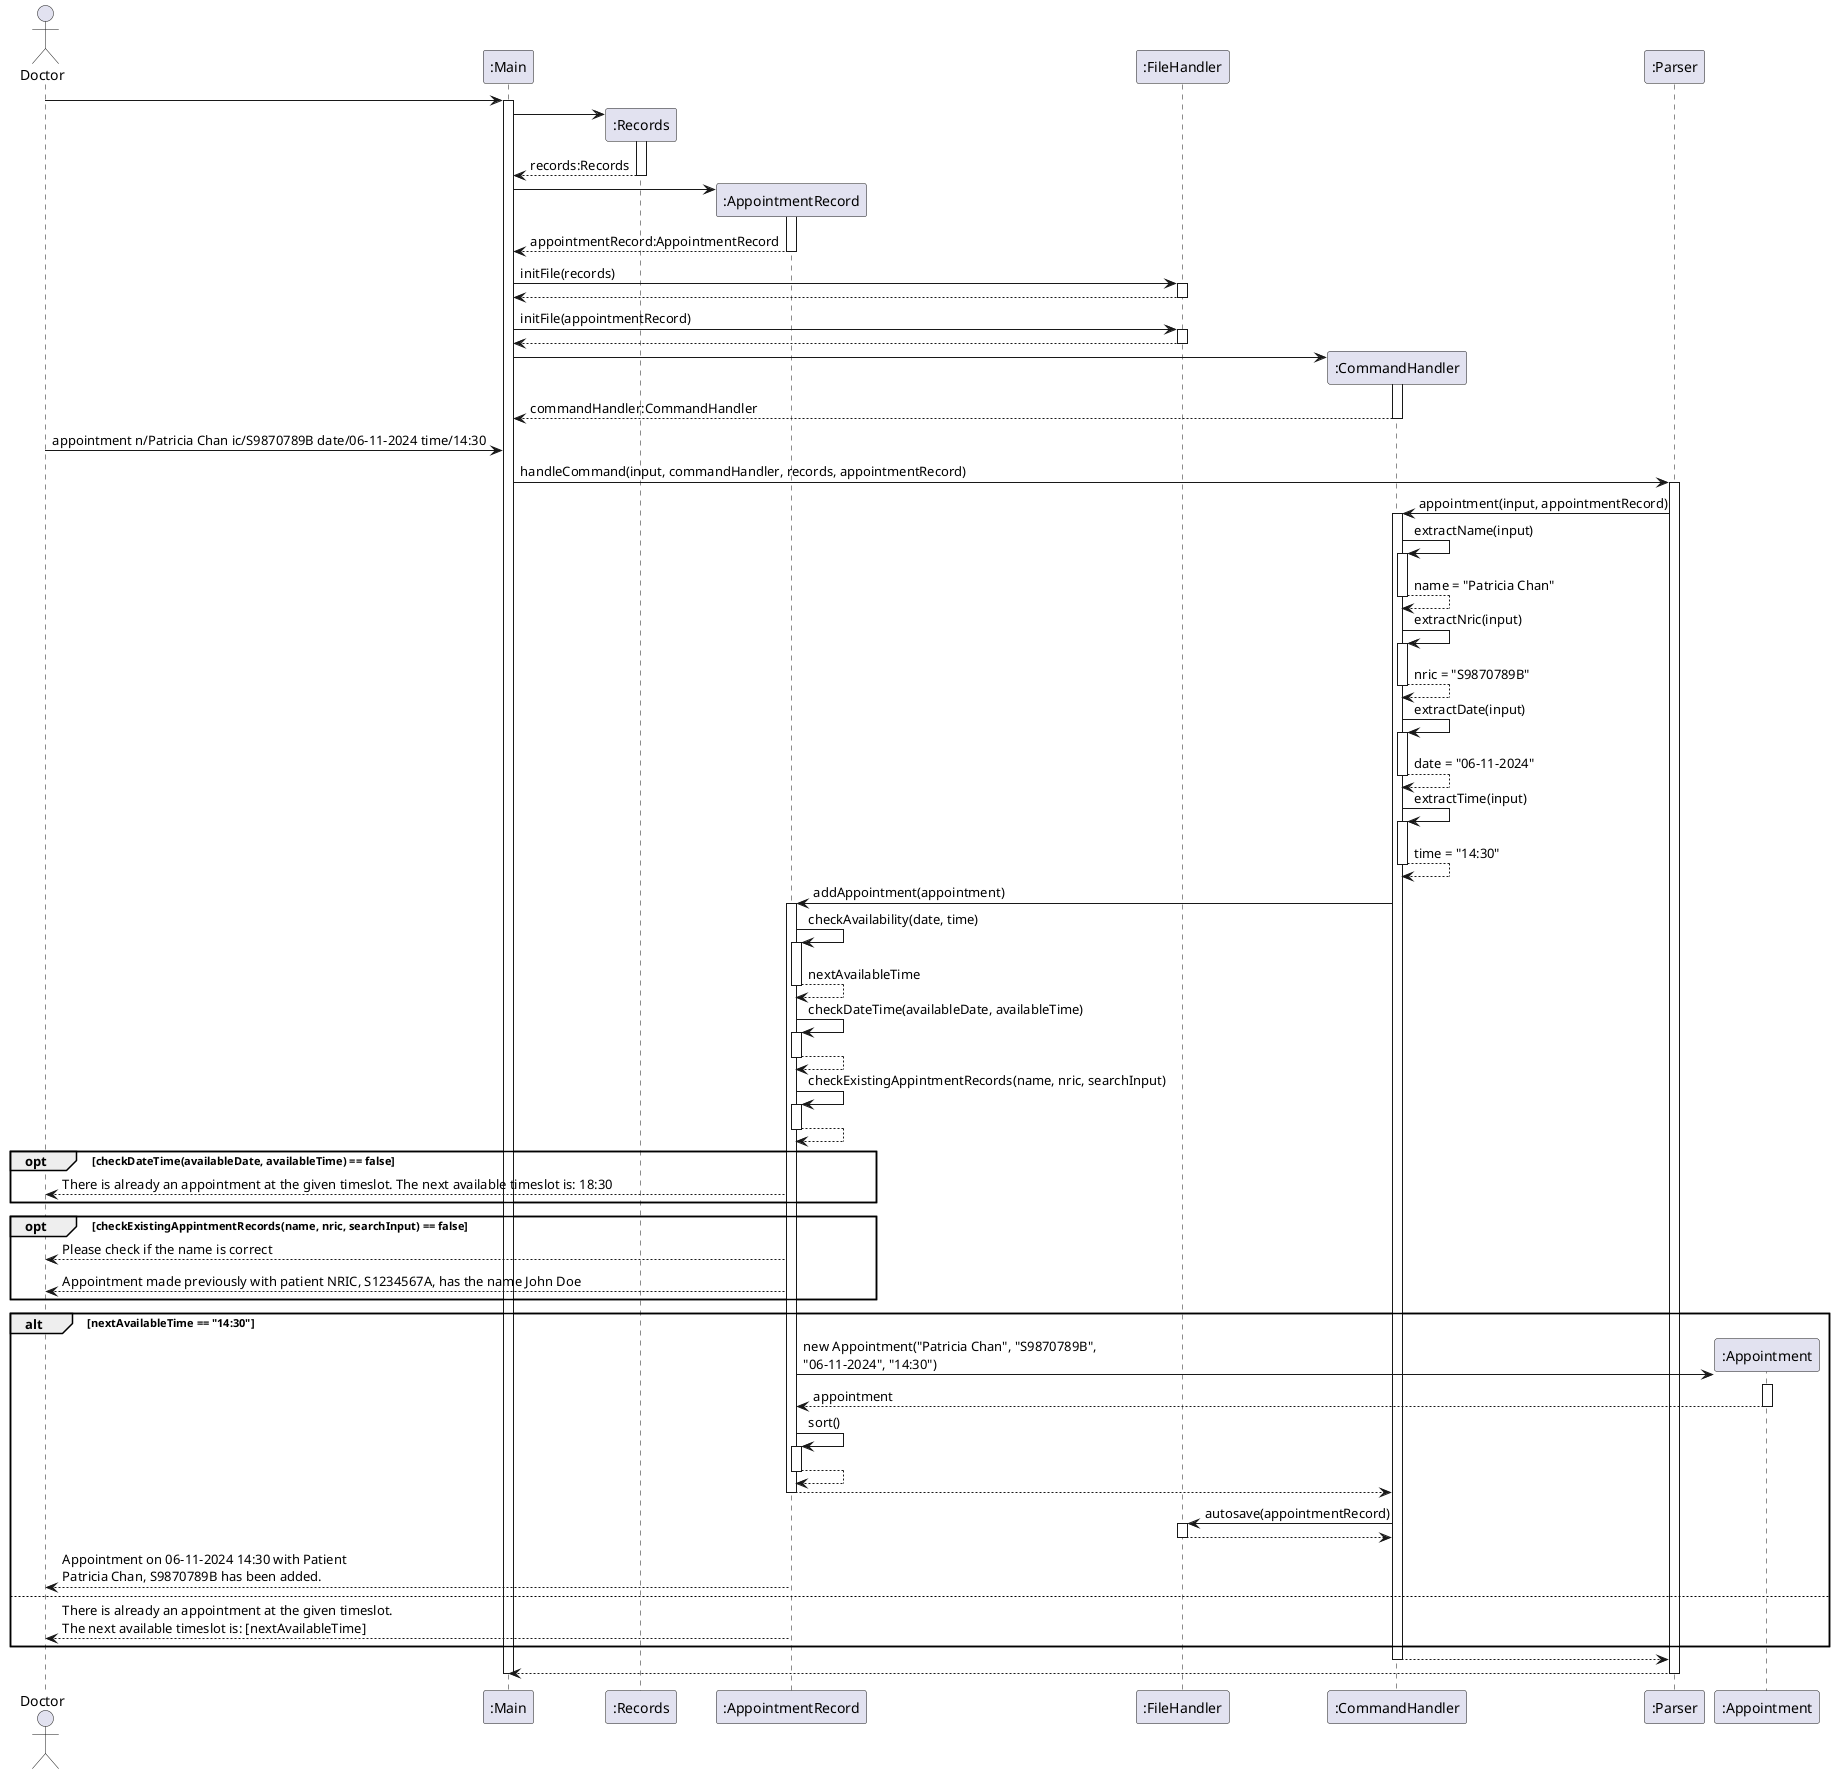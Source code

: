 @startuml
'https://plantuml.com/sequence-diagram


actor Doctor

Doctor -> ":Main" ++
":Main" -> ":Records" **
activate ":Records"
":Records" --> ":Main" --: records:Records

":Main" -> ":AppointmentRecord" **
activate ":AppointmentRecord"
":AppointmentRecord" --> ":Main" --: appointmentRecord:AppointmentRecord

":Main" -> ":FileHandler" ++: initFile(records)
":FileHandler" --> ":Main" --

":Main" -> ":FileHandler" ++: initFile(appointmentRecord)
":FileHandler" --> ":Main" --

":Main" -> ":CommandHandler" **
activate ":CommandHandler"
":CommandHandler" --> ":Main" --: commandHandler:CommandHandler

Doctor -> ":Main": appointment n/Patricia Chan ic/S9870789B date/06-11-2024 time/14:30

":Main" -> ":Parser" ++: handleCommand(input, commandHandler, records, appointmentRecord)
":Parser" -> ":CommandHandler" ++: appointment(input, appointmentRecord)

":CommandHandler" -> ":CommandHandler" ++: extractName(input)
":CommandHandler" --> ":CommandHandler" --: name = "Patricia Chan"

":CommandHandler" -> ":CommandHandler" ++: extractNric(input)
":CommandHandler" --> ":CommandHandler" --: nric = "S9870789B"

":CommandHandler" -> ":CommandHandler" ++: extractDate(input)
":CommandHandler" --> ":CommandHandler" --: date = "06-11-2024"

":CommandHandler" -> ":CommandHandler" ++: extractTime(input)
":CommandHandler" --> ":CommandHandler" --: time = "14:30"

":CommandHandler" -> ":AppointmentRecord" ++: addAppointment(appointment)
":AppointmentRecord" -> ":AppointmentRecord" ++: checkAvailability(date, time)
":AppointmentRecord" --> ":AppointmentRecord" --: nextAvailableTime
":AppointmentRecord" -> ":AppointmentRecord" ++: checkDateTime(availableDate, availableTime)
":AppointmentRecord" --> ":AppointmentRecord" --:
":AppointmentRecord" -> ":AppointmentRecord" ++: checkExistingAppintmentRecords(name, nric, searchInput)
":AppointmentRecord" --> ":AppointmentRecord" --:

opt checkDateTime(availableDate, availableTime) == false
    Doctor <-- ":AppointmentRecord": There is already an appointment at the given timeslot. The next available timeslot is: 18:30
    end

opt checkExistingAppintmentRecords(name, nric, searchInput) == false
    Doctor <-- ":AppointmentRecord":Please check if the name is correct
    Doctor <-- ":AppointmentRecord":Appointment made previously with patient NRIC, S1234567A, has the name John Doe
    end

alt nextAvailableTime == "14:30"
    create ":Appointment"
    ":AppointmentRecord" -> ":Appointment" **: new Appointment("Patricia Chan", "S9870789B",\n"06-11-2024", "14:30")
    activate ":Appointment"
    ":Appointment" --> ":AppointmentRecord" --: appointment

    ":AppointmentRecord" -> ":AppointmentRecord" ++: sort()
    ":AppointmentRecord" --> ":AppointmentRecord" --:

    ":AppointmentRecord" --> ":CommandHandler" --:

    ":CommandHandler" -> ":FileHandler" ++: autosave(appointmentRecord)
    return

    Doctor <-- ":AppointmentRecord": Appointment on 06-11-2024 14:30 with Patient\nPatricia Chan, S9870789B has been added.
else
    Doctor <-- ":AppointmentRecord": There is already an appointment at the given timeslot.\nThe next available timeslot is: [nextAvailableTime]
end

":CommandHandler" --> ":Parser" --
":Parser" --> ":Main" --
deactivate ":Main"

@enduml